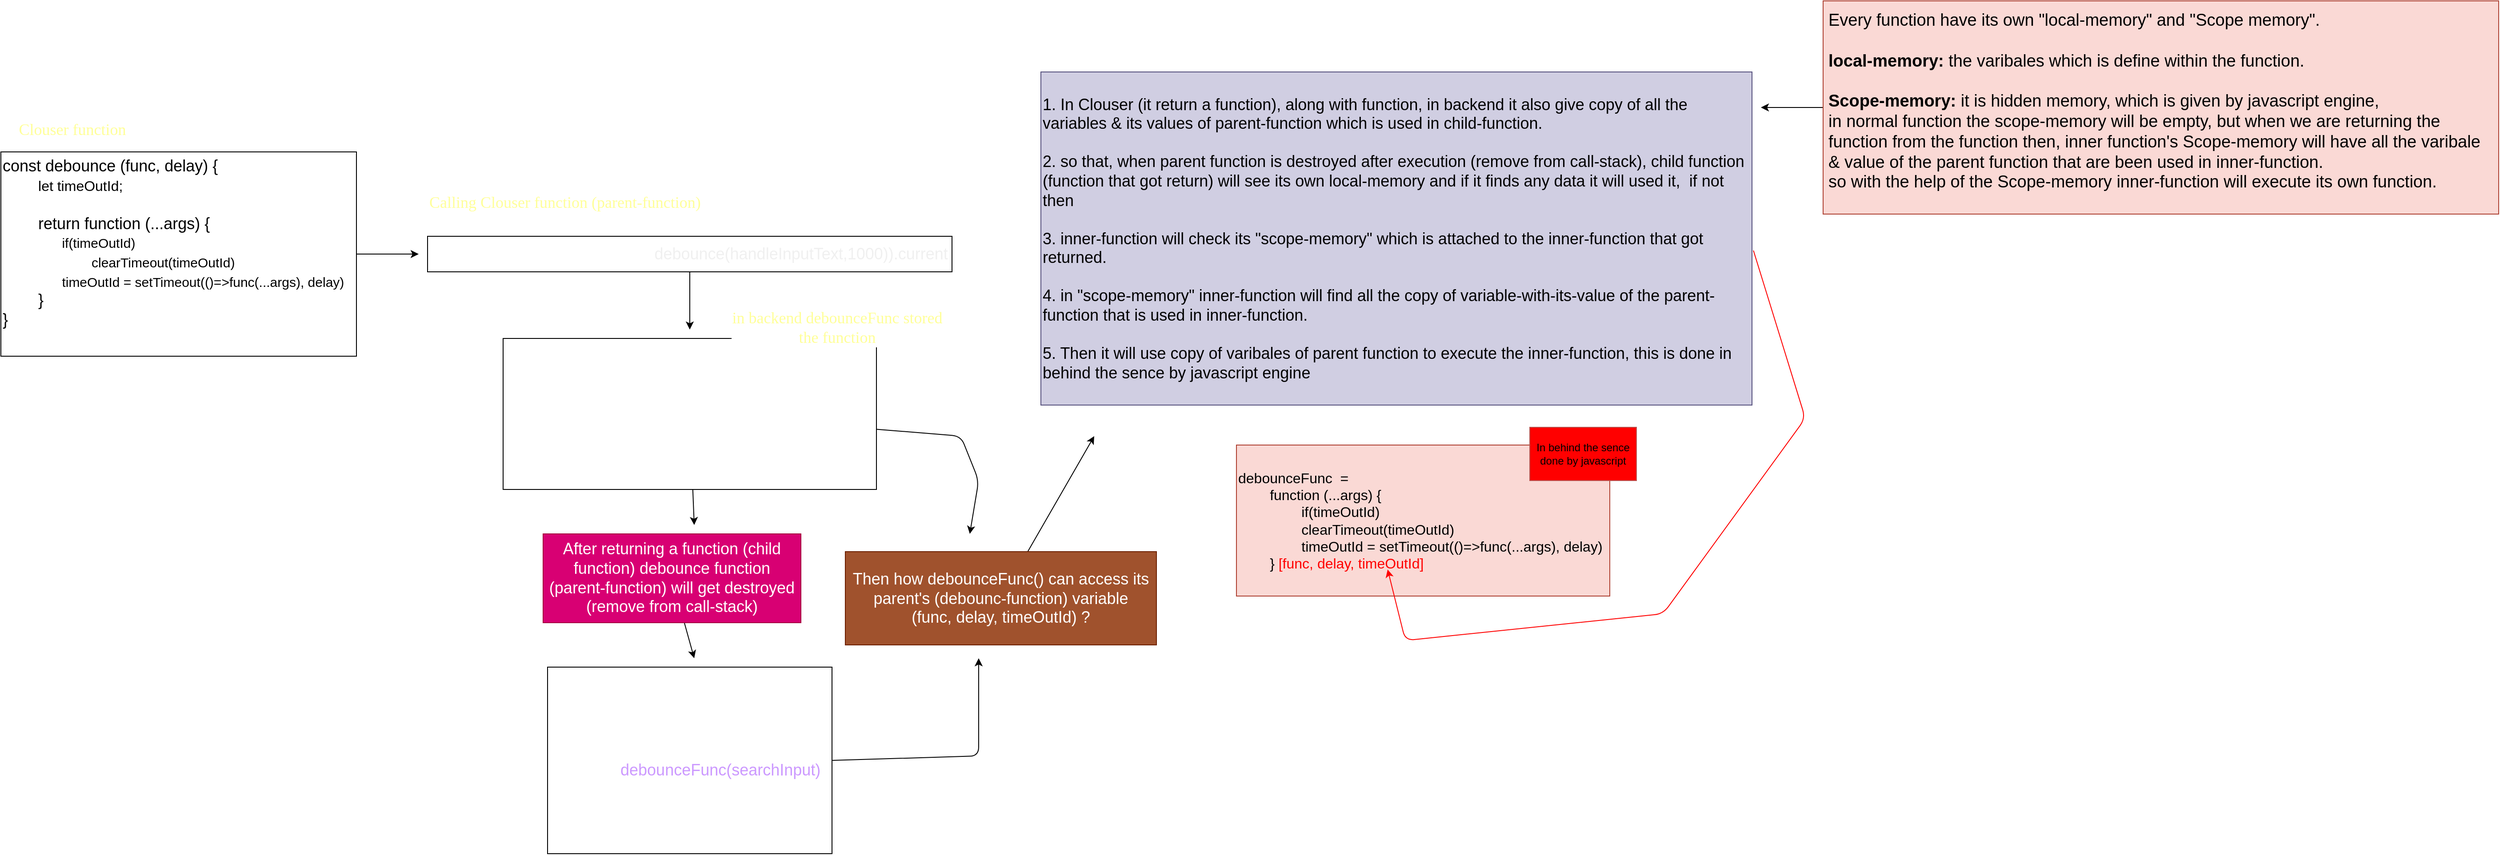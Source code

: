 <mxfile>
    <diagram id="YIZn0dxnT1S36LSai-sX" name="Page-1">
        <mxGraphModel dx="3310" dy="1990" grid="1" gridSize="10" guides="1" tooltips="1" connect="1" arrows="1" fold="1" page="1" pageScale="1" pageWidth="850" pageHeight="1100" math="0" shadow="0">
            <root>
                <mxCell id="0"/>
                <mxCell id="1" parent="0"/>
                <mxCell id="2" value="Clouser function" style="text;html=1;align=center;verticalAlign=middle;resizable=0;points=[];autosize=1;strokeColor=none;fillColor=none;spacing=1;fontSize=18;fontFamily=Comic Sans MS;fontColor=#FFFF99;" parent="1" vertex="1">
                    <mxGeometry x="130" y="180" width="160" height="30" as="geometry"/>
                </mxCell>
                <mxCell id="5" style="edgeStyle=none;html=1;fontFamily=Helvetica;fontSize=18;fontColor=#FFFF99;" parent="1" source="4" edge="1">
                    <mxGeometry relative="1" as="geometry">
                        <mxPoint x="600" y="335" as="targetPoint"/>
                    </mxGeometry>
                </mxCell>
                <mxCell id="4" value="&lt;font face=&quot;Helvetica&quot;&gt;const debounce (func, delay) {&lt;br&gt;&lt;span style=&quot;white-space: pre;&quot;&gt;&#9;&lt;/span&gt;&lt;font style=&quot;font-size: 16px;&quot;&gt;let timeOutId;&lt;br&gt;&lt;br&gt;&lt;/font&gt;&lt;span style=&quot;white-space: pre;&quot;&gt;&#9;&lt;/span&gt;return function (...args) {&lt;br&gt;&lt;span style=&quot;white-space: pre; font-size: 15px;&quot;&gt;&lt;span style=&quot;white-space: pre;&quot;&gt;&#9;&lt;/span&gt;&lt;span style=&quot;white-space: pre;&quot;&gt;&#9;&lt;/span&gt;if(timeOutId)&lt;br&gt;&lt;span style=&quot;white-space: pre;&quot;&gt;&#9;&lt;/span&gt;&lt;span style=&quot;white-space: pre;&quot;&gt;&#9;&lt;/span&gt;&lt;span style=&quot;white-space: pre;&quot;&gt;&#9;&lt;/span&gt;clearTimeout(timeOutId)&lt;br&gt;&lt;span style=&quot;white-space: pre;&quot;&gt;&#9;&lt;/span&gt;&lt;span style=&quot;white-space: pre;&quot;&gt;&#9;&lt;/span&gt;timeOutId = setTimeout(()=&amp;gt;func(...args), delay)&#9;&lt;/span&gt;&lt;span style=&quot;white-space: pre;&quot;&gt;&#9;&lt;/span&gt;&lt;br&gt;&lt;span style=&quot;white-space: pre;&quot;&gt;&#9;&lt;/span&gt;}&lt;br&gt;}&lt;/font&gt;" style="whiteSpace=wrap;html=1;fontFamily=Comic Sans MS;fontSize=18;align=left;verticalAlign=top;spacingTop=-1;" parent="1" vertex="1">
                    <mxGeometry x="130" y="220" width="400" height="230" as="geometry"/>
                </mxCell>
                <mxCell id="11" style="edgeStyle=none;html=1;fontFamily=Helvetica;fontSize=18;fontColor=#c21300;" parent="1" source="6" edge="1">
                    <mxGeometry relative="1" as="geometry">
                        <mxPoint x="905" y="420" as="targetPoint"/>
                    </mxGeometry>
                </mxCell>
                <mxCell id="6" value="&lt;font color=&quot;#ffffff&quot;&gt;const debounceFunc = useRef(&lt;/font&gt;&lt;span style=&quot;color: rgb(240, 240, 240);&quot;&gt;debounce(handleInputText,1000)).current&lt;/span&gt;" style="whiteSpace=wrap;html=1;fontFamily=Helvetica;fontSize=18;fontColor=#FFFF99;align=center;" parent="1" vertex="1">
                    <mxGeometry x="610" y="315" width="590" height="40" as="geometry"/>
                </mxCell>
                <mxCell id="9" value="&lt;span style=&quot;color: rgb(255, 255, 153); font-family: &amp;quot;Comic Sans MS&amp;quot;; font-size: 18px; font-style: normal; font-variant-ligatures: normal; font-variant-caps: normal; font-weight: 400; letter-spacing: normal; orphans: 2; text-align: center; text-indent: 0px; text-transform: none; widows: 2; word-spacing: 0px; -webkit-text-stroke-width: 0px; text-decoration-thickness: initial; text-decoration-style: initial; text-decoration-color: initial; float: none; display: inline !important;&quot;&gt;Calling&amp;nbsp;&lt;/span&gt;&lt;span style=&quot;color: rgb(255, 255, 153); font-family: &amp;quot;Comic Sans MS&amp;quot;; font-size: 18px; font-style: normal; font-variant-ligatures: normal; font-variant-caps: normal; font-weight: 400; letter-spacing: normal; orphans: 2; text-align: center; text-indent: 0px; text-transform: none; widows: 2; word-spacing: 0px; -webkit-text-stroke-width: 0px; text-decoration-thickness: initial; text-decoration-style: initial; text-decoration-color: initial; float: none; display: inline !important;&quot;&gt;Clouser function (parent-function)&lt;/span&gt;" style="text;whiteSpace=wrap;html=1;fontSize=18;fontFamily=Helvetica;fontColor=#FFFF99;labelBackgroundColor=default;" parent="1" vertex="1">
                    <mxGeometry x="610" y="260" width="360" height="40" as="geometry"/>
                </mxCell>
                <mxCell id="19" style="edgeStyle=none;html=1;fontSize=16;fontColor=#FFFFFF;" parent="1" source="17" edge="1">
                    <mxGeometry relative="1" as="geometry">
                        <mxPoint x="910" y="640" as="targetPoint"/>
                    </mxGeometry>
                </mxCell>
                <mxCell id="23" style="edgeStyle=none;html=1;fontSize=18;fontColor=#FFFFFF;" parent="1" source="17" edge="1">
                    <mxGeometry relative="1" as="geometry">
                        <mxPoint x="1220" y="650" as="targetPoint"/>
                        <Array as="points">
                            <mxPoint x="1210" y="540"/>
                            <mxPoint x="1230" y="590"/>
                        </Array>
                    </mxGeometry>
                </mxCell>
                <mxCell id="17" value="&lt;div&gt;debounceFunc&amp;nbsp; =&amp;nbsp;&lt;/div&gt;&lt;div&gt;&lt;span style=&quot;&quot;&gt;&lt;span style=&quot;&quot;&gt;&#9;&#9;&#9;&#9;&lt;/span&gt;&lt;span style=&quot;white-space: pre;&quot;&gt;&#9;&lt;/span&gt;function (...args) {&lt;/span&gt;&lt;/div&gt;&lt;div&gt;&lt;span style=&quot;&quot;&gt;&lt;span style=&quot;&quot;&gt;&#9;&#9;&#9;&#9;&#9;&lt;/span&gt;&lt;span style=&quot;white-space: pre;&quot;&gt;&#9;&lt;/span&gt;&lt;span style=&quot;white-space: pre;&quot;&gt;&#9;&lt;/span&gt;if(timeOutId)&lt;/span&gt;&lt;/div&gt;&lt;div&gt;&lt;span style=&quot;&quot;&gt;&lt;span style=&quot;&quot;&gt;&#9;&#9;&#9;&#9;&#9;&#9;&lt;/span&gt;&lt;span style=&quot;white-space: pre;&quot;&gt;&#9;&lt;/span&gt;&lt;span style=&quot;white-space: pre;&quot;&gt;&#9;&lt;/span&gt;clearTimeout(timeOutId)&lt;/span&gt;&lt;/div&gt;&lt;div&gt;&lt;span style=&quot;&quot;&gt;&lt;span style=&quot;&quot;&gt;&#9;&#9;&#9;&#9;&#9;&lt;/span&gt;&lt;span style=&quot;white-space: pre;&quot;&gt;&#9;&lt;/span&gt;&lt;span style=&quot;white-space: pre;&quot;&gt;&#9;&lt;/span&gt;timeOutId = setTimeout(()=&amp;gt;func(...args), delay)&lt;/span&gt;&lt;/div&gt;&lt;div&gt;&lt;span style=&quot;&quot;&gt;&lt;span style=&quot;&quot;&gt;&#9;&#9;&#9;&#9;&lt;/span&gt;&lt;span style=&quot;white-space: pre;&quot;&gt;&#9;&lt;/span&gt;}&lt;/span&gt;&lt;/div&gt;" style="whiteSpace=wrap;html=1;labelBackgroundColor=none;labelBorderColor=none;fontSize=16;fontColor=#FFFFFF;align=left;" parent="1" vertex="1">
                    <mxGeometry x="695" y="430" width="420" height="170" as="geometry"/>
                </mxCell>
                <mxCell id="18" value="&lt;div style=&quot;text-align: center;&quot;&gt;&lt;font face=&quot;Comic Sans MS&quot;&gt;in backend debounceFunc stored the function&lt;/font&gt;&lt;/div&gt;" style="text;whiteSpace=wrap;html=1;fontSize=18;fontFamily=Helvetica;fontColor=#FFFF99;labelBackgroundColor=default;" parent="1" vertex="1">
                    <mxGeometry x="950" y="390" width="240" height="60" as="geometry"/>
                </mxCell>
                <mxCell id="31" style="edgeStyle=none;html=1;fontSize=18;fontColor=#CC99FF;fontStyle=1" parent="1" source="20" edge="1">
                    <mxGeometry relative="1" as="geometry">
                        <mxPoint x="910.0" y="790" as="targetPoint"/>
                    </mxGeometry>
                </mxCell>
                <mxCell id="20" value="&lt;font style=&quot;font-size: 18px;&quot;&gt;After returning a function (child function) debounce function (parent-function) will get destroyed (remove from call-stack)&lt;/font&gt;" style="whiteSpace=wrap;html=1;labelBackgroundColor=none;labelBorderColor=none;fontSize=16;fontColor=#ffffff;fillColor=#d80073;strokeColor=#A50040;" parent="1" vertex="1">
                    <mxGeometry x="740" y="650" width="290" height="100" as="geometry"/>
                </mxCell>
                <mxCell id="27" style="edgeStyle=none;html=1;fontSize=18;fontColor=#FFFFFF;" parent="1" source="22" edge="1">
                    <mxGeometry relative="1" as="geometry">
                        <mxPoint x="1360" y="540" as="targetPoint"/>
                    </mxGeometry>
                </mxCell>
                <mxCell id="22" value="Then how debounceFunc() can access its parent's (debounc-function) variable&lt;br&gt;(func, delay, timeOutId) ?" style="whiteSpace=wrap;html=1;labelBackgroundColor=none;labelBorderColor=none;fontSize=18;fontColor=#ffffff;fillColor=#a0522d;strokeColor=#6D1F00;" parent="1" vertex="1">
                    <mxGeometry x="1080" y="670" width="350" height="105" as="geometry"/>
                </mxCell>
                <mxCell id="28" value="&lt;font color=&quot;#000000&quot;&gt;1. In Clouser (it return a function), along with&amp;nbsp;function, in backend it also give copy of all the variables &amp;amp; its values of parent-function which is used in child-function.&lt;br&gt;&lt;br&gt;2. so that, when parent function is destroyed after execution (remove from call-stack), child function (function that got return) will see its own local-memory and if it finds any data it will used it,&amp;nbsp; if not then&lt;br&gt;&lt;br&gt;3. inner-function will check its &quot;scope-memory&quot; which is attached to the inner-function that got returned. &lt;br&gt;&lt;br&gt;4. in &quot;scope-memory&quot; inner-function will find all the copy of variable-with-its-value of the parent-function that is used in inner-function.&lt;br&gt;&lt;br&gt;5. Then it will use copy of varibales of parent function &lt;/font&gt;&lt;font color=&quot;#000000&quot;&gt;to execute the inner-function, this is done in behind the sence by javascript engine&lt;br&gt;&lt;/font&gt;" style="whiteSpace=wrap;html=1;labelBackgroundColor=none;labelBorderColor=none;fontSize=18;fillColor=#d0cee2;strokeColor=#56517e;align=left;" parent="1" vertex="1">
                    <mxGeometry x="1300" y="130" width="800" height="375" as="geometry"/>
                </mxCell>
                <mxCell id="32" style="edgeStyle=none;html=1;fontSize=18;fontColor=#CC99FF;exitX=1;exitY=0.5;exitDx=0;exitDy=0;" parent="1" source="29" edge="1">
                    <mxGeometry relative="1" as="geometry">
                        <mxPoint x="1230" y="790" as="targetPoint"/>
                        <Array as="points">
                            <mxPoint x="1230" y="900"/>
                        </Array>
                    </mxGeometry>
                </mxCell>
                <mxCell id="29" value="&lt;font color=&quot;#ffffff&quot;&gt;useEffect(()=&amp;gt;{&lt;/font&gt;&lt;br&gt;&lt;span style=&quot;color: rgb(255, 255, 255); white-space: pre;&quot;&gt;&#9;&lt;/span&gt;&lt;font color=&quot;#ffffff&quot;&gt;if(searchInput)&lt;/font&gt;&lt;br&gt;&lt;font color=&quot;#cc99ff&quot;&gt;&lt;span style=&quot;white-space: pre;&quot;&gt;&#9;&lt;/span&gt;&lt;span style=&quot;white-space: pre;&quot;&gt;&#9;&lt;/span&gt;debounceFunc(searchInput)&lt;br&gt;&lt;/font&gt;&lt;font color=&quot;#ffffff&quot;&gt;},[searchInput])&lt;/font&gt;&lt;br&gt;" style="whiteSpace=wrap;html=1;labelBackgroundColor=none;labelBorderColor=none;fontSize=18;fontColor=#000000;align=left;" parent="1" vertex="1">
                    <mxGeometry x="745" y="800" width="320" height="210" as="geometry"/>
                </mxCell>
                <mxCell id="33" value="&lt;div&gt;debounceFunc&amp;nbsp; =&amp;nbsp;&lt;/div&gt;&lt;div&gt;&lt;span style=&quot;&quot;&gt;&lt;span style=&quot;&quot;&gt;&#9;&#9;&#9;&#9;&lt;/span&gt;&lt;span style=&quot;white-space: pre;&quot;&gt;&#9;&lt;/span&gt;function (...args) {&lt;/span&gt;&lt;/div&gt;&lt;div&gt;&lt;span style=&quot;&quot;&gt;&lt;span style=&quot;&quot;&gt;&#9;&#9;&#9;&#9;&#9;&lt;/span&gt;&lt;span style=&quot;white-space: pre;&quot;&gt;&#9;&lt;/span&gt;&lt;span style=&quot;white-space: pre;&quot;&gt;&#9;&lt;/span&gt;if(timeOutId)&lt;/span&gt;&lt;/div&gt;&lt;div&gt;&lt;span style=&quot;&quot;&gt;&lt;span style=&quot;&quot;&gt;&#9;&#9;&#9;&#9;&#9;&#9;&lt;/span&gt;&lt;span style=&quot;white-space: pre;&quot;&gt;&#9;&lt;/span&gt;&lt;span style=&quot;white-space: pre;&quot;&gt;&#9;&lt;/span&gt;clearTimeout(timeOutId)&lt;/span&gt;&lt;/div&gt;&lt;div&gt;&lt;span style=&quot;&quot;&gt;&lt;span style=&quot;&quot;&gt;&#9;&#9;&#9;&#9;&#9;&lt;/span&gt;&lt;span style=&quot;white-space: pre;&quot;&gt;&#9;&lt;/span&gt;&lt;span style=&quot;white-space: pre;&quot;&gt;&#9;&lt;/span&gt;timeOutId = setTimeout(()=&amp;gt;func(...args), delay)&lt;/span&gt;&lt;/div&gt;&lt;div&gt;&lt;span style=&quot;&quot;&gt;&#9;&#9;&#9;&#9;&lt;/span&gt;&lt;span style=&quot;white-space: pre;&quot;&gt;&#9;&lt;/span&gt;} &lt;font color=&quot;#ff0000&quot;&gt;[func, delay, timeOutId]&lt;/font&gt;&lt;/div&gt;" style="whiteSpace=wrap;html=1;labelBackgroundColor=none;labelBorderColor=none;fontSize=16;align=left;fillColor=#fad9d5;strokeColor=#ae4132;fontColor=#000000;" parent="1" vertex="1">
                    <mxGeometry x="1520" y="550" width="420" height="170" as="geometry"/>
                </mxCell>
                <mxCell id="34" value="In behind the sence&lt;br&gt;done by javascript" style="whiteSpace=wrap;html=1;fillColor=#FF0000;strokeColor=#b85450;" parent="1" vertex="1">
                    <mxGeometry x="1850" y="530" width="120" height="60" as="geometry"/>
                </mxCell>
                <mxCell id="35" value="" style="edgeStyle=none;orthogonalLoop=1;jettySize=auto;html=1;fontColor=#FF0000;entryX=0.405;entryY=0.824;entryDx=0;entryDy=0;entryPerimeter=0;strokeColor=#FF0000;exitX=1.002;exitY=0.536;exitDx=0;exitDy=0;exitPerimeter=0;" parent="1" source="28" target="33" edge="1">
                    <mxGeometry width="100" relative="1" as="geometry">
                        <mxPoint x="1710" y="810" as="sourcePoint"/>
                        <mxPoint x="1810" y="810" as="targetPoint"/>
                        <Array as="points">
                            <mxPoint x="2160" y="520"/>
                            <mxPoint x="2000" y="740"/>
                            <mxPoint x="1710" y="770"/>
                        </Array>
                    </mxGeometry>
                </mxCell>
                <mxCell id="37" style="edgeStyle=none;html=1;fontSize=19;fontColor=#000000;" edge="1" parent="1" source="36">
                    <mxGeometry relative="1" as="geometry">
                        <mxPoint x="2110" y="170" as="targetPoint"/>
                    </mxGeometry>
                </mxCell>
                <mxCell id="36" value="&lt;font style=&quot;font-size: 19px;&quot;&gt;Every function have its own &quot;local-memory&quot; and &quot;Scope memory&quot;.&lt;br style=&quot;font-size: 19px;&quot;&gt;&lt;br style=&quot;font-size: 19px;&quot;&gt;&lt;b style=&quot;font-size: 19px;&quot;&gt;local-memory:&lt;/b&gt; the varibales which is define within the function.&lt;br style=&quot;font-size: 19px;&quot;&gt;&lt;br style=&quot;font-size: 19px;&quot;&gt;&lt;b style=&quot;font-size: 19px;&quot;&gt;Scope-memory:&lt;/b&gt; it is hidden memory, which is given by javascript engine,&lt;br style=&quot;font-size: 19px;&quot;&gt;in normal function the scope-memory will be empty, but when we are returning the&amp;nbsp;&lt;br style=&quot;font-size: 19px;&quot;&gt;function from the function then, inner function's Scope-memory will have all the varibale &amp;amp; value of the parent function that are been used in inner-function.&lt;br style=&quot;font-size: 19px;&quot;&gt;so with the help of the Scope-memory inner-function will execute its own function.&lt;br style=&quot;font-size: 19px;&quot;&gt;&lt;br style=&quot;font-size: 19px;&quot;&gt;&lt;/font&gt;" style="whiteSpace=wrap;html=1;align=left;verticalAlign=top;fontSize=19;spacingTop=0;fillColor=#fad9d5;strokeColor=#ae4132;fontColor=#000000;spacing=6;" vertex="1" parent="1">
                    <mxGeometry x="2180" y="50" width="760" height="240" as="geometry"/>
                </mxCell>
            </root>
        </mxGraphModel>
    </diagram>
</mxfile>